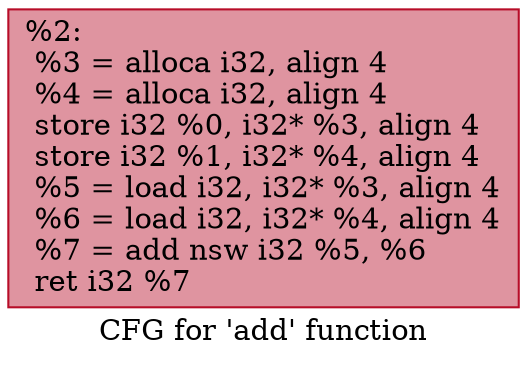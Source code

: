 digraph "CFG for 'add' function" {
	label="CFG for 'add' function";

	Node0x559f938378c0 [shape=record,color="#b70d28ff", style=filled, fillcolor="#b70d2870",label="{%2:\l  %3 = alloca i32, align 4\l  %4 = alloca i32, align 4\l  store i32 %0, i32* %3, align 4\l  store i32 %1, i32* %4, align 4\l  %5 = load i32, i32* %3, align 4\l  %6 = load i32, i32* %4, align 4\l  %7 = add nsw i32 %5, %6\l  ret i32 %7\l}"];
}
